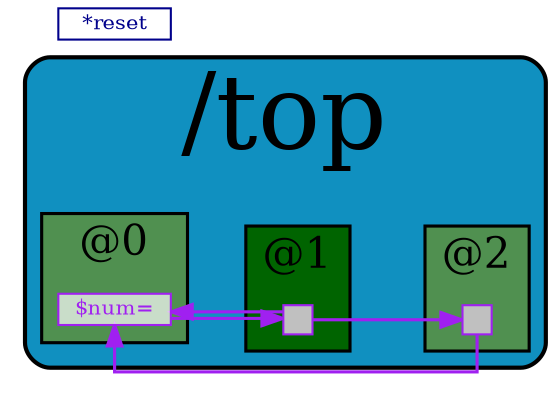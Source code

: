 // Generated by SandPiper(TM) 1.9-2018/02/11-beta from Redwood EDA.
// (Installed here: /home/devel/SandPiper_1.9-2018_02_11-beta_distro.)
// Redwood EDA does not claim intellectual property rights to this file and provides no warranty regarding its correctness or quality.


// Transaction Flow Graph:

strict digraph "top.tlv" {
   graph [layout = dot, rankdir = "LR", outputorder = edgesfirst, splines = ortho];
   node [layer = 4, shape = star, height = 0.02, style = filled, fontsize = 10, fontcolor = "purple", color = "purple", fillcolor = "#ffffffb0", penwidth = 1.0, margin = "0.03,0.03"];
   edge [layer = 3, weight = 4, penwidth = 1.5, color = "purple", fontcolor = "#00D000", labelfontcolor = "purple"];
   subgraph "cluster." {
      fillcolor = "#1090c0"
      style = "filled,rounded"
      penwidth = 2.0
      fontsize = 50
      tooltip = "/top"
      id = "id0{logical_entity=#Q##Q#}"
      label = "/top"
      subgraph "cluster.stage0" {
         "$num@0" [fillcolor = "#ffffffb0", shape = box, label = "$num=", id = "id1{logical_entity=#Q#$num#Q#}", tooltip = "$num[15:0] = *reset ? 1                   // 1 if reset
                       : >>1$num + >>2$num;"];
      }
      subgraph "cluster.stage1" {
         "$num@1" [label = "", shape = box, fixedsize = true, width = 0.2, height = 0.2, penwidth = 1.0, shape = box, fillcolor = grey];
      }
      subgraph "cluster.stage2" {
         "$num@2" [label = "", shape = box, fixedsize = true, width = 0.2, height = 0.2, penwidth = 1.0, shape = box, fillcolor = grey];
      }
      subgraph "cluster.stage0" {
         style = "filled"
         fontsize = 20
         penwidth = 1.5
         label = "@0"
         id = "id6{logical_entity=#Q#|none@0#Q#}"
         tooltip = "@0"
         fillcolor = "#509050"
      }
      subgraph "cluster.stage1" {
         style = "filled"
         fontsize = 20
         penwidth = 1.5
         label = "@1"
         id = "id7{logical_entity=#Q#|none@2#Q#}"
         tooltip = "@1"
         fillcolor = "darkgreen"
      }
      subgraph "cluster.stage2" {
         style = "filled"
         fontsize = 20
         penwidth = 1.5
         label = "@2"
         id = "id8{logical_entity=#Q#|none@4#Q#}"
         tooltip = "@2"
         fillcolor = "#509050"
      }
      subgraph "cluster.|none" {
         fillcolor = "orange"
         style = "filled,rounded"
         penwidth = 2.5
         fontsize = 50
         tooltip = "|none"
         id = "id9{logical_entity=#Q#|none#Q#}"
         label = "|none"
      }
   }

"*reset" [shape = box, color = "#00008b", fontcolor = "#00008b", fillcolor = white];

"$num@0" -> "$num@1" [id = "id2{logical_entity=#Q#$num#Q#}", weight = 10]
"$num@1" -> "$num@2" [id = "id3{logical_entity=#Q#$num#Q#}", weight = 10]
"$num@1" -> "$num@0" [id = "id4{logical_entity=#Q#$num#Q#}", weight = 1, tooltip = "$num>>1"]
"$num@2" -> "$num@0" [id = "id5{logical_entity=#Q#$num#Q#}", weight = 1, tooltip = "$num>>2"]
}